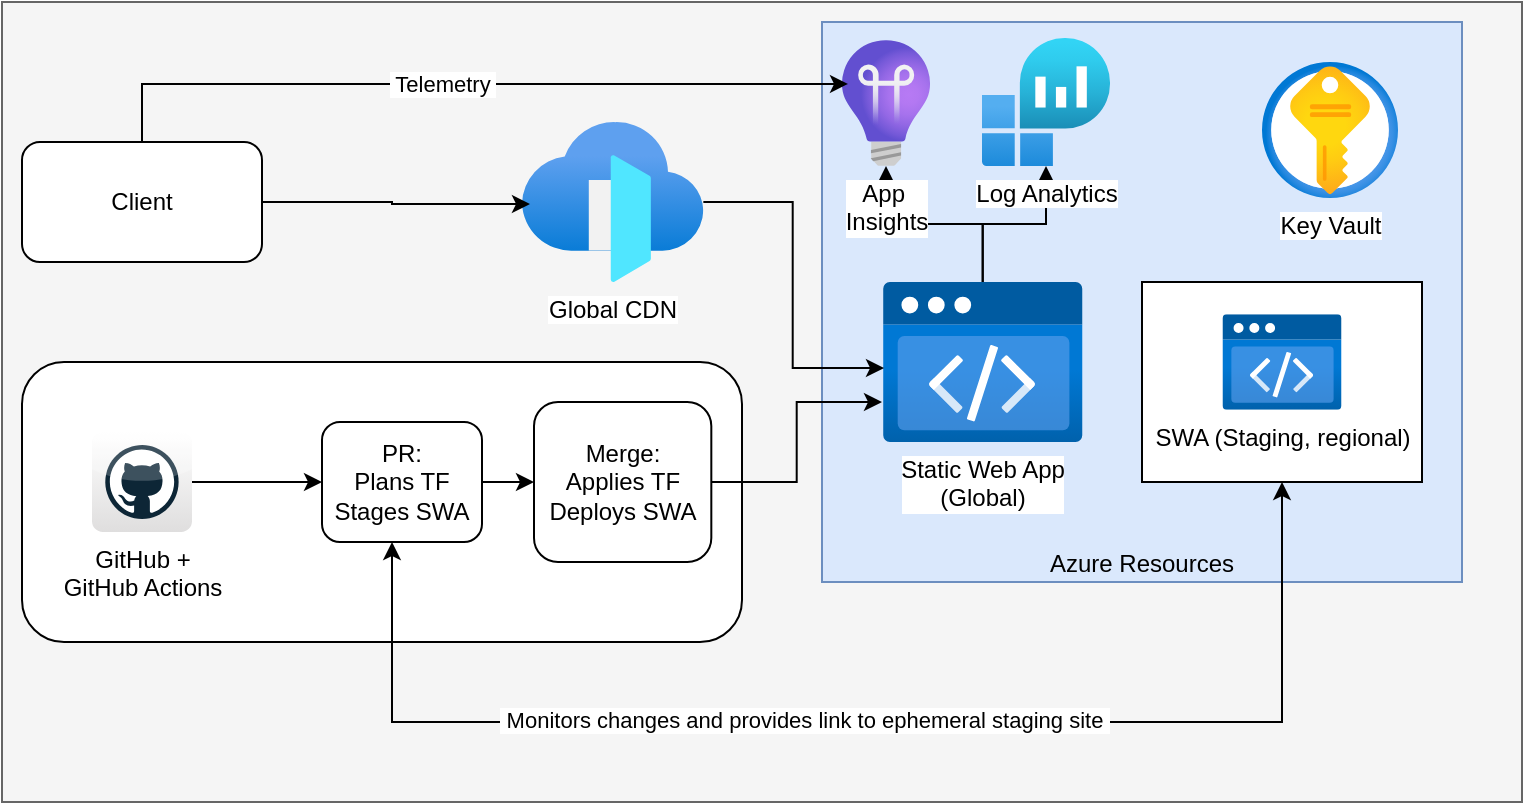 <mxfile version="28.0.6">
  <diagram name="Page-1" id="CIwXhHFeyJ4kRUPsQmxD">
    <mxGraphModel dx="1426" dy="759" grid="1" gridSize="10" guides="1" tooltips="1" connect="1" arrows="1" fold="1" page="1" pageScale="1" pageWidth="850" pageHeight="1100" math="0" shadow="0">
      <root>
        <mxCell id="0" />
        <mxCell id="1" parent="0" />
        <mxCell id="NnTzYvmGJQZxOWfXGxiT-25" value="" style="rounded=0;whiteSpace=wrap;html=1;fillColor=#f5f5f5;strokeColor=#666666;fontColor=#333333;" vertex="1" parent="1">
          <mxGeometry x="40" y="40" width="760" height="400" as="geometry" />
        </mxCell>
        <mxCell id="NnTzYvmGJQZxOWfXGxiT-1" value="" style="rounded=1;whiteSpace=wrap;html=1;" vertex="1" parent="1">
          <mxGeometry x="50" y="220" width="360" height="140" as="geometry" />
        </mxCell>
        <mxCell id="NnTzYvmGJQZxOWfXGxiT-3" value="Azure Resources" style="rounded=0;whiteSpace=wrap;html=1;fillColor=#dae8fc;strokeColor=#6c8ebf;verticalAlign=bottom;" vertex="1" parent="1">
          <mxGeometry x="450" y="50" width="320" height="280" as="geometry" />
        </mxCell>
        <mxCell id="NnTzYvmGJQZxOWfXGxiT-11" style="edgeStyle=orthogonalEdgeStyle;rounded=0;orthogonalLoop=1;jettySize=auto;html=1;" edge="1" parent="1" source="NnTzYvmGJQZxOWfXGxiT-2" target="NnTzYvmGJQZxOWfXGxiT-5">
          <mxGeometry relative="1" as="geometry" />
        </mxCell>
        <mxCell id="NnTzYvmGJQZxOWfXGxiT-29" style="edgeStyle=orthogonalEdgeStyle;rounded=0;orthogonalLoop=1;jettySize=auto;html=1;" edge="1" parent="1" source="NnTzYvmGJQZxOWfXGxiT-2" target="NnTzYvmGJQZxOWfXGxiT-28">
          <mxGeometry relative="1" as="geometry" />
        </mxCell>
        <mxCell id="NnTzYvmGJQZxOWfXGxiT-2" value="&lt;div&gt;Static Web App&lt;/div&gt;&lt;div&gt;(Global)&lt;/div&gt;" style="image;aspect=fixed;html=1;points=[];align=center;fontSize=12;image=img/lib/azure2/preview/Static_Apps.svg;" vertex="1" parent="1">
          <mxGeometry x="480" y="180" width="100.74" height="80" as="geometry" />
        </mxCell>
        <mxCell id="NnTzYvmGJQZxOWfXGxiT-4" value="Key Vault" style="image;aspect=fixed;html=1;points=[];align=center;fontSize=12;image=img/lib/azure2/security/Key_Vaults.svg;" vertex="1" parent="1">
          <mxGeometry x="670" y="70" width="68" height="68" as="geometry" />
        </mxCell>
        <mxCell id="NnTzYvmGJQZxOWfXGxiT-5" value="&lt;div&gt;Log Analytics&lt;/div&gt;" style="image;aspect=fixed;html=1;points=[];align=center;fontSize=12;image=img/lib/azure2/analytics/Log_Analytics_Workspaces.svg;" vertex="1" parent="1">
          <mxGeometry x="530" y="58" width="64" height="64" as="geometry" />
        </mxCell>
        <mxCell id="NnTzYvmGJQZxOWfXGxiT-6" value="Global CDN" style="image;aspect=fixed;html=1;points=[];align=center;fontSize=12;image=img/lib/azure2/networking/Front_Doors.svg;" vertex="1" parent="1">
          <mxGeometry x="300" y="100" width="90.67" height="80" as="geometry" />
        </mxCell>
        <mxCell id="NnTzYvmGJQZxOWfXGxiT-7" value="Client" style="rounded=1;whiteSpace=wrap;html=1;" vertex="1" parent="1">
          <mxGeometry x="50" y="110" width="120" height="60" as="geometry" />
        </mxCell>
        <mxCell id="NnTzYvmGJQZxOWfXGxiT-8" style="edgeStyle=orthogonalEdgeStyle;rounded=0;orthogonalLoop=1;jettySize=auto;html=1;exitX=1;exitY=0.5;exitDx=0;exitDy=0;entryX=0.044;entryY=0.513;entryDx=0;entryDy=0;entryPerimeter=0;" edge="1" parent="1" source="NnTzYvmGJQZxOWfXGxiT-7" target="NnTzYvmGJQZxOWfXGxiT-6">
          <mxGeometry relative="1" as="geometry">
            <mxPoint x="276" y="90" as="targetPoint" />
          </mxGeometry>
        </mxCell>
        <mxCell id="NnTzYvmGJQZxOWfXGxiT-9" style="edgeStyle=orthogonalEdgeStyle;rounded=0;orthogonalLoop=1;jettySize=auto;html=1;entryX=0.01;entryY=0.538;entryDx=0;entryDy=0;entryPerimeter=0;" edge="1" parent="1" source="NnTzYvmGJQZxOWfXGxiT-6" target="NnTzYvmGJQZxOWfXGxiT-2">
          <mxGeometry relative="1" as="geometry" />
        </mxCell>
        <mxCell id="NnTzYvmGJQZxOWfXGxiT-14" value="" style="rounded=0;whiteSpace=wrap;html=1;verticalAlign=bottom;" vertex="1" parent="1">
          <mxGeometry x="610" y="180" width="140" height="100" as="geometry" />
        </mxCell>
        <mxCell id="NnTzYvmGJQZxOWfXGxiT-13" value="SWA (Staging, regional)" style="image;aspect=fixed;html=1;points=[];align=center;fontSize=12;image=img/lib/azure2/preview/Static_Apps.svg;" vertex="1" parent="1">
          <mxGeometry x="650" y="196.17" width="60" height="47.65" as="geometry" />
        </mxCell>
        <mxCell id="NnTzYvmGJQZxOWfXGxiT-23" value="" style="edgeStyle=orthogonalEdgeStyle;rounded=0;orthogonalLoop=1;jettySize=auto;html=1;" edge="1" parent="1" source="NnTzYvmGJQZxOWfXGxiT-15" target="NnTzYvmGJQZxOWfXGxiT-16">
          <mxGeometry relative="1" as="geometry" />
        </mxCell>
        <mxCell id="NnTzYvmGJQZxOWfXGxiT-15" value="&lt;div&gt;PR:&lt;/div&gt;&lt;div&gt;Plans TF&lt;/div&gt;&lt;div&gt;Stages SWA&lt;/div&gt;" style="rounded=1;whiteSpace=wrap;html=1;" vertex="1" parent="1">
          <mxGeometry x="200" y="250" width="80" height="60" as="geometry" />
        </mxCell>
        <mxCell id="NnTzYvmGJQZxOWfXGxiT-16" value="&lt;div&gt;Merge:&lt;/div&gt;&lt;div&gt;Applies TF&lt;/div&gt;&lt;div&gt;Deploys SWA&lt;/div&gt;" style="rounded=1;whiteSpace=wrap;html=1;" vertex="1" parent="1">
          <mxGeometry x="306" y="240" width="88.66" height="80" as="geometry" />
        </mxCell>
        <mxCell id="NnTzYvmGJQZxOWfXGxiT-17" style="edgeStyle=orthogonalEdgeStyle;rounded=0;orthogonalLoop=1;jettySize=auto;html=1;entryX=0.5;entryY=1;entryDx=0;entryDy=0;startArrow=classic;startFill=1;" edge="1" parent="1" source="NnTzYvmGJQZxOWfXGxiT-15" target="NnTzYvmGJQZxOWfXGxiT-14">
          <mxGeometry relative="1" as="geometry">
            <mxPoint x="660" y="350" as="targetPoint" />
            <Array as="points">
              <mxPoint x="235" y="400" />
              <mxPoint x="680" y="400" />
            </Array>
          </mxGeometry>
        </mxCell>
        <mxCell id="NnTzYvmGJQZxOWfXGxiT-21" value="&amp;nbsp;Monitors changes and provides link to ephemeral staging site&amp;nbsp;" style="edgeLabel;html=1;align=center;verticalAlign=middle;resizable=0;points=[];" vertex="1" connectable="0" parent="NnTzYvmGJQZxOWfXGxiT-17">
          <mxGeometry x="-0.096" y="1" relative="1" as="geometry">
            <mxPoint as="offset" />
          </mxGeometry>
        </mxCell>
        <mxCell id="NnTzYvmGJQZxOWfXGxiT-24" style="edgeStyle=orthogonalEdgeStyle;rounded=0;orthogonalLoop=1;jettySize=auto;html=1;entryX=0;entryY=0.75;entryDx=0;entryDy=0;entryPerimeter=0;" edge="1" parent="1" source="NnTzYvmGJQZxOWfXGxiT-16" target="NnTzYvmGJQZxOWfXGxiT-2">
          <mxGeometry relative="1" as="geometry" />
        </mxCell>
        <mxCell id="NnTzYvmGJQZxOWfXGxiT-27" value="" style="edgeStyle=orthogonalEdgeStyle;rounded=0;orthogonalLoop=1;jettySize=auto;html=1;" edge="1" parent="1" source="NnTzYvmGJQZxOWfXGxiT-26" target="NnTzYvmGJQZxOWfXGxiT-15">
          <mxGeometry relative="1" as="geometry" />
        </mxCell>
        <mxCell id="NnTzYvmGJQZxOWfXGxiT-26" value="&lt;div&gt;GitHub +&lt;/div&gt;&lt;div&gt;GitHub Actions&lt;/div&gt;" style="dashed=0;outlineConnect=0;html=1;align=center;labelPosition=center;verticalLabelPosition=bottom;verticalAlign=top;shape=mxgraph.webicons.github;gradientColor=#DFDEDE" vertex="1" parent="1">
          <mxGeometry x="85" y="255" width="50" height="50" as="geometry" />
        </mxCell>
        <mxCell id="NnTzYvmGJQZxOWfXGxiT-28" value="&lt;div&gt;App&amp;nbsp;&lt;/div&gt;&lt;div&gt;Insights&lt;/div&gt;" style="image;aspect=fixed;html=1;points=[];align=center;fontSize=12;image=img/lib/azure2/devops/Application_Insights.svg;" vertex="1" parent="1">
          <mxGeometry x="460" y="59" width="44" height="63" as="geometry" />
        </mxCell>
        <mxCell id="NnTzYvmGJQZxOWfXGxiT-30" style="edgeStyle=orthogonalEdgeStyle;rounded=0;orthogonalLoop=1;jettySize=auto;html=1;entryX=0.068;entryY=0.349;entryDx=0;entryDy=0;entryPerimeter=0;exitX=0.5;exitY=0;exitDx=0;exitDy=0;" edge="1" parent="1" source="NnTzYvmGJQZxOWfXGxiT-7" target="NnTzYvmGJQZxOWfXGxiT-28">
          <mxGeometry relative="1" as="geometry">
            <Array as="points">
              <mxPoint x="110" y="81" />
            </Array>
          </mxGeometry>
        </mxCell>
        <mxCell id="NnTzYvmGJQZxOWfXGxiT-31" value="&amp;nbsp;Telemetry&amp;nbsp;" style="edgeLabel;html=1;align=center;verticalAlign=middle;resizable=0;points=[];" vertex="1" connectable="0" parent="NnTzYvmGJQZxOWfXGxiT-30">
          <mxGeometry x="-0.063" relative="1" as="geometry">
            <mxPoint as="offset" />
          </mxGeometry>
        </mxCell>
      </root>
    </mxGraphModel>
  </diagram>
</mxfile>
